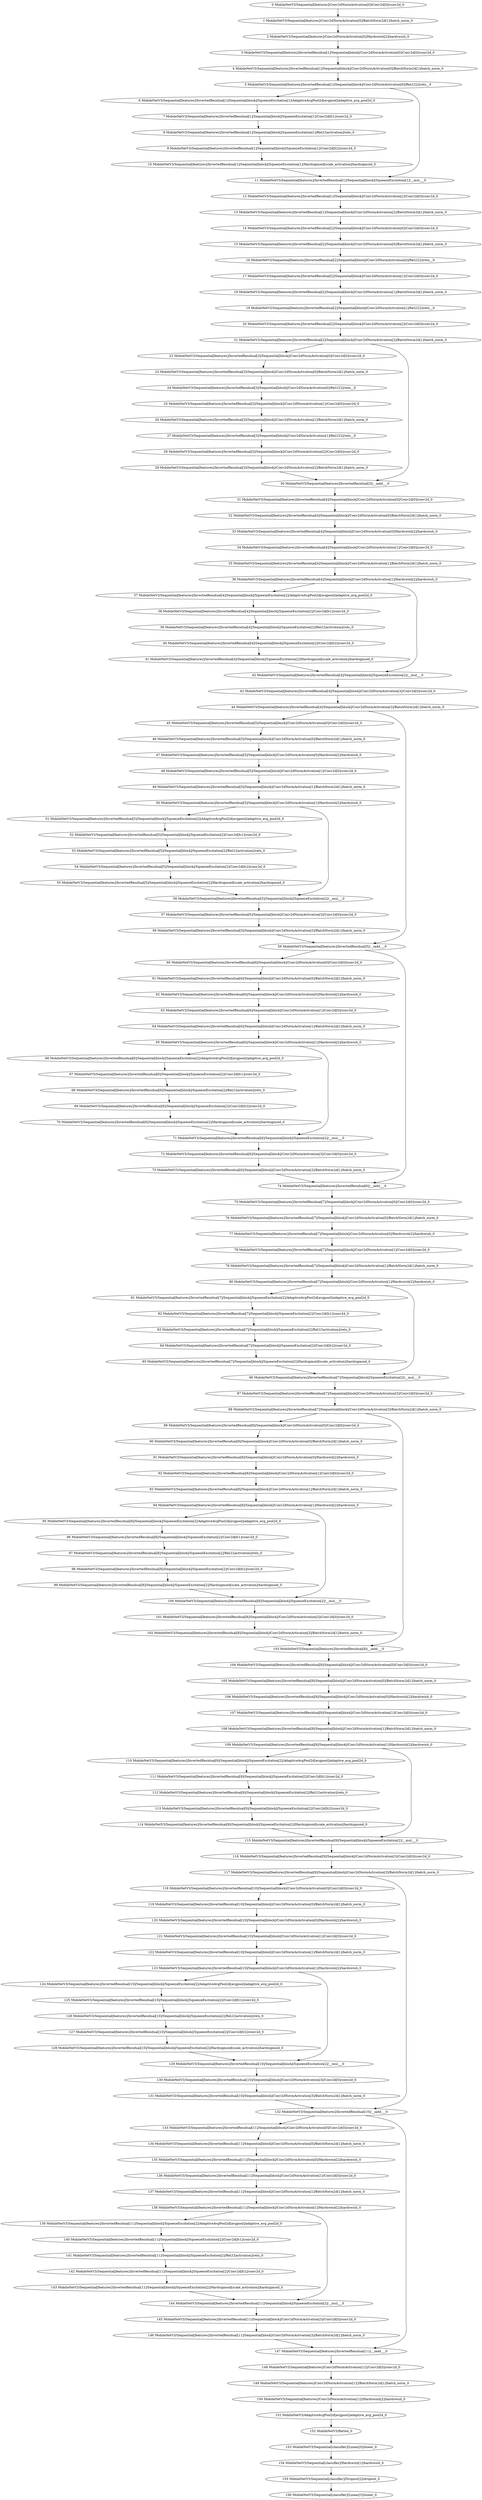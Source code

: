 strict digraph  {
"0 MobileNetV3/Sequential[features]/Conv2dNormActivation[0]/Conv2d[0]/conv2d_0" [id=0, type=conv2d];
"1 MobileNetV3/Sequential[features]/Conv2dNormActivation[0]/BatchNorm2d[1]/batch_norm_0" [id=1, type=batch_norm];
"2 MobileNetV3/Sequential[features]/Conv2dNormActivation[0]/Hardswish[2]/hardswish_0" [id=2, type=hardswish];
"3 MobileNetV3/Sequential[features]/InvertedResidual[1]/Sequential[block]/Conv2dNormActivation[0]/Conv2d[0]/conv2d_0" [id=3, type=conv2d];
"4 MobileNetV3/Sequential[features]/InvertedResidual[1]/Sequential[block]/Conv2dNormActivation[0]/BatchNorm2d[1]/batch_norm_0" [id=4, type=batch_norm];
"5 MobileNetV3/Sequential[features]/InvertedResidual[1]/Sequential[block]/Conv2dNormActivation[0]/ReLU[2]/relu__0" [id=5, type=relu_];
"6 MobileNetV3/Sequential[features]/InvertedResidual[1]/Sequential[block]/SqueezeExcitation[1]/AdaptiveAvgPool2d[avgpool]/adaptive_avg_pool2d_0" [id=6, type=adaptive_avg_pool2d];
"7 MobileNetV3/Sequential[features]/InvertedResidual[1]/Sequential[block]/SqueezeExcitation[1]/Conv2d[fc1]/conv2d_0" [id=7, type=conv2d];
"8 MobileNetV3/Sequential[features]/InvertedResidual[1]/Sequential[block]/SqueezeExcitation[1]/ReLU[activation]/relu_0" [id=8, type=relu];
"9 MobileNetV3/Sequential[features]/InvertedResidual[1]/Sequential[block]/SqueezeExcitation[1]/Conv2d[fc2]/conv2d_0" [id=9, type=conv2d];
"10 MobileNetV3/Sequential[features]/InvertedResidual[1]/Sequential[block]/SqueezeExcitation[1]/Hardsigmoid[scale_activation]/hardsigmoid_0" [id=10, type=hardsigmoid];
"11 MobileNetV3/Sequential[features]/InvertedResidual[1]/Sequential[block]/SqueezeExcitation[1]/__mul___0" [id=11, type=__mul__];
"12 MobileNetV3/Sequential[features]/InvertedResidual[1]/Sequential[block]/Conv2dNormActivation[2]/Conv2d[0]/conv2d_0" [id=12, type=conv2d];
"13 MobileNetV3/Sequential[features]/InvertedResidual[1]/Sequential[block]/Conv2dNormActivation[2]/BatchNorm2d[1]/batch_norm_0" [id=13, type=batch_norm];
"14 MobileNetV3/Sequential[features]/InvertedResidual[2]/Sequential[block]/Conv2dNormActivation[0]/Conv2d[0]/conv2d_0" [id=14, type=conv2d];
"15 MobileNetV3/Sequential[features]/InvertedResidual[2]/Sequential[block]/Conv2dNormActivation[0]/BatchNorm2d[1]/batch_norm_0" [id=15, type=batch_norm];
"16 MobileNetV3/Sequential[features]/InvertedResidual[2]/Sequential[block]/Conv2dNormActivation[0]/ReLU[2]/relu__0" [id=16, type=relu_];
"17 MobileNetV3/Sequential[features]/InvertedResidual[2]/Sequential[block]/Conv2dNormActivation[1]/Conv2d[0]/conv2d_0" [id=17, type=conv2d];
"18 MobileNetV3/Sequential[features]/InvertedResidual[2]/Sequential[block]/Conv2dNormActivation[1]/BatchNorm2d[1]/batch_norm_0" [id=18, type=batch_norm];
"19 MobileNetV3/Sequential[features]/InvertedResidual[2]/Sequential[block]/Conv2dNormActivation[1]/ReLU[2]/relu__0" [id=19, type=relu_];
"20 MobileNetV3/Sequential[features]/InvertedResidual[2]/Sequential[block]/Conv2dNormActivation[2]/Conv2d[0]/conv2d_0" [id=20, type=conv2d];
"21 MobileNetV3/Sequential[features]/InvertedResidual[2]/Sequential[block]/Conv2dNormActivation[2]/BatchNorm2d[1]/batch_norm_0" [id=21, type=batch_norm];
"22 MobileNetV3/Sequential[features]/InvertedResidual[3]/Sequential[block]/Conv2dNormActivation[0]/Conv2d[0]/conv2d_0" [id=22, type=conv2d];
"23 MobileNetV3/Sequential[features]/InvertedResidual[3]/Sequential[block]/Conv2dNormActivation[0]/BatchNorm2d[1]/batch_norm_0" [id=23, type=batch_norm];
"24 MobileNetV3/Sequential[features]/InvertedResidual[3]/Sequential[block]/Conv2dNormActivation[0]/ReLU[2]/relu__0" [id=24, type=relu_];
"25 MobileNetV3/Sequential[features]/InvertedResidual[3]/Sequential[block]/Conv2dNormActivation[1]/Conv2d[0]/conv2d_0" [id=25, type=conv2d];
"26 MobileNetV3/Sequential[features]/InvertedResidual[3]/Sequential[block]/Conv2dNormActivation[1]/BatchNorm2d[1]/batch_norm_0" [id=26, type=batch_norm];
"27 MobileNetV3/Sequential[features]/InvertedResidual[3]/Sequential[block]/Conv2dNormActivation[1]/ReLU[2]/relu__0" [id=27, type=relu_];
"28 MobileNetV3/Sequential[features]/InvertedResidual[3]/Sequential[block]/Conv2dNormActivation[2]/Conv2d[0]/conv2d_0" [id=28, type=conv2d];
"29 MobileNetV3/Sequential[features]/InvertedResidual[3]/Sequential[block]/Conv2dNormActivation[2]/BatchNorm2d[1]/batch_norm_0" [id=29, type=batch_norm];
"30 MobileNetV3/Sequential[features]/InvertedResidual[3]/__iadd___0" [id=30, type=__iadd__];
"31 MobileNetV3/Sequential[features]/InvertedResidual[4]/Sequential[block]/Conv2dNormActivation[0]/Conv2d[0]/conv2d_0" [id=31, type=conv2d];
"32 MobileNetV3/Sequential[features]/InvertedResidual[4]/Sequential[block]/Conv2dNormActivation[0]/BatchNorm2d[1]/batch_norm_0" [id=32, type=batch_norm];
"33 MobileNetV3/Sequential[features]/InvertedResidual[4]/Sequential[block]/Conv2dNormActivation[0]/Hardswish[2]/hardswish_0" [id=33, type=hardswish];
"34 MobileNetV3/Sequential[features]/InvertedResidual[4]/Sequential[block]/Conv2dNormActivation[1]/Conv2d[0]/conv2d_0" [id=34, type=conv2d];
"35 MobileNetV3/Sequential[features]/InvertedResidual[4]/Sequential[block]/Conv2dNormActivation[1]/BatchNorm2d[1]/batch_norm_0" [id=35, type=batch_norm];
"36 MobileNetV3/Sequential[features]/InvertedResidual[4]/Sequential[block]/Conv2dNormActivation[1]/Hardswish[2]/hardswish_0" [id=36, type=hardswish];
"37 MobileNetV3/Sequential[features]/InvertedResidual[4]/Sequential[block]/SqueezeExcitation[2]/AdaptiveAvgPool2d[avgpool]/adaptive_avg_pool2d_0" [id=37, type=adaptive_avg_pool2d];
"38 MobileNetV3/Sequential[features]/InvertedResidual[4]/Sequential[block]/SqueezeExcitation[2]/Conv2d[fc1]/conv2d_0" [id=38, type=conv2d];
"39 MobileNetV3/Sequential[features]/InvertedResidual[4]/Sequential[block]/SqueezeExcitation[2]/ReLU[activation]/relu_0" [id=39, type=relu];
"40 MobileNetV3/Sequential[features]/InvertedResidual[4]/Sequential[block]/SqueezeExcitation[2]/Conv2d[fc2]/conv2d_0" [id=40, type=conv2d];
"41 MobileNetV3/Sequential[features]/InvertedResidual[4]/Sequential[block]/SqueezeExcitation[2]/Hardsigmoid[scale_activation]/hardsigmoid_0" [id=41, type=hardsigmoid];
"42 MobileNetV3/Sequential[features]/InvertedResidual[4]/Sequential[block]/SqueezeExcitation[2]/__mul___0" [id=42, type=__mul__];
"43 MobileNetV3/Sequential[features]/InvertedResidual[4]/Sequential[block]/Conv2dNormActivation[3]/Conv2d[0]/conv2d_0" [id=43, type=conv2d];
"44 MobileNetV3/Sequential[features]/InvertedResidual[4]/Sequential[block]/Conv2dNormActivation[3]/BatchNorm2d[1]/batch_norm_0" [id=44, type=batch_norm];
"45 MobileNetV3/Sequential[features]/InvertedResidual[5]/Sequential[block]/Conv2dNormActivation[0]/Conv2d[0]/conv2d_0" [id=45, type=conv2d];
"46 MobileNetV3/Sequential[features]/InvertedResidual[5]/Sequential[block]/Conv2dNormActivation[0]/BatchNorm2d[1]/batch_norm_0" [id=46, type=batch_norm];
"47 MobileNetV3/Sequential[features]/InvertedResidual[5]/Sequential[block]/Conv2dNormActivation[0]/Hardswish[2]/hardswish_0" [id=47, type=hardswish];
"48 MobileNetV3/Sequential[features]/InvertedResidual[5]/Sequential[block]/Conv2dNormActivation[1]/Conv2d[0]/conv2d_0" [id=48, type=conv2d];
"49 MobileNetV3/Sequential[features]/InvertedResidual[5]/Sequential[block]/Conv2dNormActivation[1]/BatchNorm2d[1]/batch_norm_0" [id=49, type=batch_norm];
"50 MobileNetV3/Sequential[features]/InvertedResidual[5]/Sequential[block]/Conv2dNormActivation[1]/Hardswish[2]/hardswish_0" [id=50, type=hardswish];
"51 MobileNetV3/Sequential[features]/InvertedResidual[5]/Sequential[block]/SqueezeExcitation[2]/AdaptiveAvgPool2d[avgpool]/adaptive_avg_pool2d_0" [id=51, type=adaptive_avg_pool2d];
"52 MobileNetV3/Sequential[features]/InvertedResidual[5]/Sequential[block]/SqueezeExcitation[2]/Conv2d[fc1]/conv2d_0" [id=52, type=conv2d];
"53 MobileNetV3/Sequential[features]/InvertedResidual[5]/Sequential[block]/SqueezeExcitation[2]/ReLU[activation]/relu_0" [id=53, type=relu];
"54 MobileNetV3/Sequential[features]/InvertedResidual[5]/Sequential[block]/SqueezeExcitation[2]/Conv2d[fc2]/conv2d_0" [id=54, type=conv2d];
"55 MobileNetV3/Sequential[features]/InvertedResidual[5]/Sequential[block]/SqueezeExcitation[2]/Hardsigmoid[scale_activation]/hardsigmoid_0" [id=55, type=hardsigmoid];
"56 MobileNetV3/Sequential[features]/InvertedResidual[5]/Sequential[block]/SqueezeExcitation[2]/__mul___0" [id=56, type=__mul__];
"57 MobileNetV3/Sequential[features]/InvertedResidual[5]/Sequential[block]/Conv2dNormActivation[3]/Conv2d[0]/conv2d_0" [id=57, type=conv2d];
"58 MobileNetV3/Sequential[features]/InvertedResidual[5]/Sequential[block]/Conv2dNormActivation[3]/BatchNorm2d[1]/batch_norm_0" [id=58, type=batch_norm];
"59 MobileNetV3/Sequential[features]/InvertedResidual[5]/__iadd___0" [id=59, type=__iadd__];
"60 MobileNetV3/Sequential[features]/InvertedResidual[6]/Sequential[block]/Conv2dNormActivation[0]/Conv2d[0]/conv2d_0" [id=60, type=conv2d];
"61 MobileNetV3/Sequential[features]/InvertedResidual[6]/Sequential[block]/Conv2dNormActivation[0]/BatchNorm2d[1]/batch_norm_0" [id=61, type=batch_norm];
"62 MobileNetV3/Sequential[features]/InvertedResidual[6]/Sequential[block]/Conv2dNormActivation[0]/Hardswish[2]/hardswish_0" [id=62, type=hardswish];
"63 MobileNetV3/Sequential[features]/InvertedResidual[6]/Sequential[block]/Conv2dNormActivation[1]/Conv2d[0]/conv2d_0" [id=63, type=conv2d];
"64 MobileNetV3/Sequential[features]/InvertedResidual[6]/Sequential[block]/Conv2dNormActivation[1]/BatchNorm2d[1]/batch_norm_0" [id=64, type=batch_norm];
"65 MobileNetV3/Sequential[features]/InvertedResidual[6]/Sequential[block]/Conv2dNormActivation[1]/Hardswish[2]/hardswish_0" [id=65, type=hardswish];
"66 MobileNetV3/Sequential[features]/InvertedResidual[6]/Sequential[block]/SqueezeExcitation[2]/AdaptiveAvgPool2d[avgpool]/adaptive_avg_pool2d_0" [id=66, type=adaptive_avg_pool2d];
"67 MobileNetV3/Sequential[features]/InvertedResidual[6]/Sequential[block]/SqueezeExcitation[2]/Conv2d[fc1]/conv2d_0" [id=67, type=conv2d];
"68 MobileNetV3/Sequential[features]/InvertedResidual[6]/Sequential[block]/SqueezeExcitation[2]/ReLU[activation]/relu_0" [id=68, type=relu];
"69 MobileNetV3/Sequential[features]/InvertedResidual[6]/Sequential[block]/SqueezeExcitation[2]/Conv2d[fc2]/conv2d_0" [id=69, type=conv2d];
"70 MobileNetV3/Sequential[features]/InvertedResidual[6]/Sequential[block]/SqueezeExcitation[2]/Hardsigmoid[scale_activation]/hardsigmoid_0" [id=70, type=hardsigmoid];
"71 MobileNetV3/Sequential[features]/InvertedResidual[6]/Sequential[block]/SqueezeExcitation[2]/__mul___0" [id=71, type=__mul__];
"72 MobileNetV3/Sequential[features]/InvertedResidual[6]/Sequential[block]/Conv2dNormActivation[3]/Conv2d[0]/conv2d_0" [id=72, type=conv2d];
"73 MobileNetV3/Sequential[features]/InvertedResidual[6]/Sequential[block]/Conv2dNormActivation[3]/BatchNorm2d[1]/batch_norm_0" [id=73, type=batch_norm];
"74 MobileNetV3/Sequential[features]/InvertedResidual[6]/__iadd___0" [id=74, type=__iadd__];
"75 MobileNetV3/Sequential[features]/InvertedResidual[7]/Sequential[block]/Conv2dNormActivation[0]/Conv2d[0]/conv2d_0" [id=75, type=conv2d];
"76 MobileNetV3/Sequential[features]/InvertedResidual[7]/Sequential[block]/Conv2dNormActivation[0]/BatchNorm2d[1]/batch_norm_0" [id=76, type=batch_norm];
"77 MobileNetV3/Sequential[features]/InvertedResidual[7]/Sequential[block]/Conv2dNormActivation[0]/Hardswish[2]/hardswish_0" [id=77, type=hardswish];
"78 MobileNetV3/Sequential[features]/InvertedResidual[7]/Sequential[block]/Conv2dNormActivation[1]/Conv2d[0]/conv2d_0" [id=78, type=conv2d];
"79 MobileNetV3/Sequential[features]/InvertedResidual[7]/Sequential[block]/Conv2dNormActivation[1]/BatchNorm2d[1]/batch_norm_0" [id=79, type=batch_norm];
"80 MobileNetV3/Sequential[features]/InvertedResidual[7]/Sequential[block]/Conv2dNormActivation[1]/Hardswish[2]/hardswish_0" [id=80, type=hardswish];
"81 MobileNetV3/Sequential[features]/InvertedResidual[7]/Sequential[block]/SqueezeExcitation[2]/AdaptiveAvgPool2d[avgpool]/adaptive_avg_pool2d_0" [id=81, type=adaptive_avg_pool2d];
"82 MobileNetV3/Sequential[features]/InvertedResidual[7]/Sequential[block]/SqueezeExcitation[2]/Conv2d[fc1]/conv2d_0" [id=82, type=conv2d];
"83 MobileNetV3/Sequential[features]/InvertedResidual[7]/Sequential[block]/SqueezeExcitation[2]/ReLU[activation]/relu_0" [id=83, type=relu];
"84 MobileNetV3/Sequential[features]/InvertedResidual[7]/Sequential[block]/SqueezeExcitation[2]/Conv2d[fc2]/conv2d_0" [id=84, type=conv2d];
"85 MobileNetV3/Sequential[features]/InvertedResidual[7]/Sequential[block]/SqueezeExcitation[2]/Hardsigmoid[scale_activation]/hardsigmoid_0" [id=85, type=hardsigmoid];
"86 MobileNetV3/Sequential[features]/InvertedResidual[7]/Sequential[block]/SqueezeExcitation[2]/__mul___0" [id=86, type=__mul__];
"87 MobileNetV3/Sequential[features]/InvertedResidual[7]/Sequential[block]/Conv2dNormActivation[3]/Conv2d[0]/conv2d_0" [id=87, type=conv2d];
"88 MobileNetV3/Sequential[features]/InvertedResidual[7]/Sequential[block]/Conv2dNormActivation[3]/BatchNorm2d[1]/batch_norm_0" [id=88, type=batch_norm];
"89 MobileNetV3/Sequential[features]/InvertedResidual[8]/Sequential[block]/Conv2dNormActivation[0]/Conv2d[0]/conv2d_0" [id=89, type=conv2d];
"90 MobileNetV3/Sequential[features]/InvertedResidual[8]/Sequential[block]/Conv2dNormActivation[0]/BatchNorm2d[1]/batch_norm_0" [id=90, type=batch_norm];
"91 MobileNetV3/Sequential[features]/InvertedResidual[8]/Sequential[block]/Conv2dNormActivation[0]/Hardswish[2]/hardswish_0" [id=91, type=hardswish];
"92 MobileNetV3/Sequential[features]/InvertedResidual[8]/Sequential[block]/Conv2dNormActivation[1]/Conv2d[0]/conv2d_0" [id=92, type=conv2d];
"93 MobileNetV3/Sequential[features]/InvertedResidual[8]/Sequential[block]/Conv2dNormActivation[1]/BatchNorm2d[1]/batch_norm_0" [id=93, type=batch_norm];
"94 MobileNetV3/Sequential[features]/InvertedResidual[8]/Sequential[block]/Conv2dNormActivation[1]/Hardswish[2]/hardswish_0" [id=94, type=hardswish];
"95 MobileNetV3/Sequential[features]/InvertedResidual[8]/Sequential[block]/SqueezeExcitation[2]/AdaptiveAvgPool2d[avgpool]/adaptive_avg_pool2d_0" [id=95, type=adaptive_avg_pool2d];
"96 MobileNetV3/Sequential[features]/InvertedResidual[8]/Sequential[block]/SqueezeExcitation[2]/Conv2d[fc1]/conv2d_0" [id=96, type=conv2d];
"97 MobileNetV3/Sequential[features]/InvertedResidual[8]/Sequential[block]/SqueezeExcitation[2]/ReLU[activation]/relu_0" [id=97, type=relu];
"98 MobileNetV3/Sequential[features]/InvertedResidual[8]/Sequential[block]/SqueezeExcitation[2]/Conv2d[fc2]/conv2d_0" [id=98, type=conv2d];
"99 MobileNetV3/Sequential[features]/InvertedResidual[8]/Sequential[block]/SqueezeExcitation[2]/Hardsigmoid[scale_activation]/hardsigmoid_0" [id=99, type=hardsigmoid];
"100 MobileNetV3/Sequential[features]/InvertedResidual[8]/Sequential[block]/SqueezeExcitation[2]/__mul___0" [id=100, type=__mul__];
"101 MobileNetV3/Sequential[features]/InvertedResidual[8]/Sequential[block]/Conv2dNormActivation[3]/Conv2d[0]/conv2d_0" [id=101, type=conv2d];
"102 MobileNetV3/Sequential[features]/InvertedResidual[8]/Sequential[block]/Conv2dNormActivation[3]/BatchNorm2d[1]/batch_norm_0" [id=102, type=batch_norm];
"103 MobileNetV3/Sequential[features]/InvertedResidual[8]/__iadd___0" [id=103, type=__iadd__];
"104 MobileNetV3/Sequential[features]/InvertedResidual[9]/Sequential[block]/Conv2dNormActivation[0]/Conv2d[0]/conv2d_0" [id=104, type=conv2d];
"105 MobileNetV3/Sequential[features]/InvertedResidual[9]/Sequential[block]/Conv2dNormActivation[0]/BatchNorm2d[1]/batch_norm_0" [id=105, type=batch_norm];
"106 MobileNetV3/Sequential[features]/InvertedResidual[9]/Sequential[block]/Conv2dNormActivation[0]/Hardswish[2]/hardswish_0" [id=106, type=hardswish];
"107 MobileNetV3/Sequential[features]/InvertedResidual[9]/Sequential[block]/Conv2dNormActivation[1]/Conv2d[0]/conv2d_0" [id=107, type=conv2d];
"108 MobileNetV3/Sequential[features]/InvertedResidual[9]/Sequential[block]/Conv2dNormActivation[1]/BatchNorm2d[1]/batch_norm_0" [id=108, type=batch_norm];
"109 MobileNetV3/Sequential[features]/InvertedResidual[9]/Sequential[block]/Conv2dNormActivation[1]/Hardswish[2]/hardswish_0" [id=109, type=hardswish];
"110 MobileNetV3/Sequential[features]/InvertedResidual[9]/Sequential[block]/SqueezeExcitation[2]/AdaptiveAvgPool2d[avgpool]/adaptive_avg_pool2d_0" [id=110, type=adaptive_avg_pool2d];
"111 MobileNetV3/Sequential[features]/InvertedResidual[9]/Sequential[block]/SqueezeExcitation[2]/Conv2d[fc1]/conv2d_0" [id=111, type=conv2d];
"112 MobileNetV3/Sequential[features]/InvertedResidual[9]/Sequential[block]/SqueezeExcitation[2]/ReLU[activation]/relu_0" [id=112, type=relu];
"113 MobileNetV3/Sequential[features]/InvertedResidual[9]/Sequential[block]/SqueezeExcitation[2]/Conv2d[fc2]/conv2d_0" [id=113, type=conv2d];
"114 MobileNetV3/Sequential[features]/InvertedResidual[9]/Sequential[block]/SqueezeExcitation[2]/Hardsigmoid[scale_activation]/hardsigmoid_0" [id=114, type=hardsigmoid];
"115 MobileNetV3/Sequential[features]/InvertedResidual[9]/Sequential[block]/SqueezeExcitation[2]/__mul___0" [id=115, type=__mul__];
"116 MobileNetV3/Sequential[features]/InvertedResidual[9]/Sequential[block]/Conv2dNormActivation[3]/Conv2d[0]/conv2d_0" [id=116, type=conv2d];
"117 MobileNetV3/Sequential[features]/InvertedResidual[9]/Sequential[block]/Conv2dNormActivation[3]/BatchNorm2d[1]/batch_norm_0" [id=117, type=batch_norm];
"118 MobileNetV3/Sequential[features]/InvertedResidual[10]/Sequential[block]/Conv2dNormActivation[0]/Conv2d[0]/conv2d_0" [id=118, type=conv2d];
"119 MobileNetV3/Sequential[features]/InvertedResidual[10]/Sequential[block]/Conv2dNormActivation[0]/BatchNorm2d[1]/batch_norm_0" [id=119, type=batch_norm];
"120 MobileNetV3/Sequential[features]/InvertedResidual[10]/Sequential[block]/Conv2dNormActivation[0]/Hardswish[2]/hardswish_0" [id=120, type=hardswish];
"121 MobileNetV3/Sequential[features]/InvertedResidual[10]/Sequential[block]/Conv2dNormActivation[1]/Conv2d[0]/conv2d_0" [id=121, type=conv2d];
"122 MobileNetV3/Sequential[features]/InvertedResidual[10]/Sequential[block]/Conv2dNormActivation[1]/BatchNorm2d[1]/batch_norm_0" [id=122, type=batch_norm];
"123 MobileNetV3/Sequential[features]/InvertedResidual[10]/Sequential[block]/Conv2dNormActivation[1]/Hardswish[2]/hardswish_0" [id=123, type=hardswish];
"124 MobileNetV3/Sequential[features]/InvertedResidual[10]/Sequential[block]/SqueezeExcitation[2]/AdaptiveAvgPool2d[avgpool]/adaptive_avg_pool2d_0" [id=124, type=adaptive_avg_pool2d];
"125 MobileNetV3/Sequential[features]/InvertedResidual[10]/Sequential[block]/SqueezeExcitation[2]/Conv2d[fc1]/conv2d_0" [id=125, type=conv2d];
"126 MobileNetV3/Sequential[features]/InvertedResidual[10]/Sequential[block]/SqueezeExcitation[2]/ReLU[activation]/relu_0" [id=126, type=relu];
"127 MobileNetV3/Sequential[features]/InvertedResidual[10]/Sequential[block]/SqueezeExcitation[2]/Conv2d[fc2]/conv2d_0" [id=127, type=conv2d];
"128 MobileNetV3/Sequential[features]/InvertedResidual[10]/Sequential[block]/SqueezeExcitation[2]/Hardsigmoid[scale_activation]/hardsigmoid_0" [id=128, type=hardsigmoid];
"129 MobileNetV3/Sequential[features]/InvertedResidual[10]/Sequential[block]/SqueezeExcitation[2]/__mul___0" [id=129, type=__mul__];
"130 MobileNetV3/Sequential[features]/InvertedResidual[10]/Sequential[block]/Conv2dNormActivation[3]/Conv2d[0]/conv2d_0" [id=130, type=conv2d];
"131 MobileNetV3/Sequential[features]/InvertedResidual[10]/Sequential[block]/Conv2dNormActivation[3]/BatchNorm2d[1]/batch_norm_0" [id=131, type=batch_norm];
"132 MobileNetV3/Sequential[features]/InvertedResidual[10]/__iadd___0" [id=132, type=__iadd__];
"133 MobileNetV3/Sequential[features]/InvertedResidual[11]/Sequential[block]/Conv2dNormActivation[0]/Conv2d[0]/conv2d_0" [id=133, type=conv2d];
"134 MobileNetV3/Sequential[features]/InvertedResidual[11]/Sequential[block]/Conv2dNormActivation[0]/BatchNorm2d[1]/batch_norm_0" [id=134, type=batch_norm];
"135 MobileNetV3/Sequential[features]/InvertedResidual[11]/Sequential[block]/Conv2dNormActivation[0]/Hardswish[2]/hardswish_0" [id=135, type=hardswish];
"136 MobileNetV3/Sequential[features]/InvertedResidual[11]/Sequential[block]/Conv2dNormActivation[1]/Conv2d[0]/conv2d_0" [id=136, type=conv2d];
"137 MobileNetV3/Sequential[features]/InvertedResidual[11]/Sequential[block]/Conv2dNormActivation[1]/BatchNorm2d[1]/batch_norm_0" [id=137, type=batch_norm];
"138 MobileNetV3/Sequential[features]/InvertedResidual[11]/Sequential[block]/Conv2dNormActivation[1]/Hardswish[2]/hardswish_0" [id=138, type=hardswish];
"139 MobileNetV3/Sequential[features]/InvertedResidual[11]/Sequential[block]/SqueezeExcitation[2]/AdaptiveAvgPool2d[avgpool]/adaptive_avg_pool2d_0" [id=139, type=adaptive_avg_pool2d];
"140 MobileNetV3/Sequential[features]/InvertedResidual[11]/Sequential[block]/SqueezeExcitation[2]/Conv2d[fc1]/conv2d_0" [id=140, type=conv2d];
"141 MobileNetV3/Sequential[features]/InvertedResidual[11]/Sequential[block]/SqueezeExcitation[2]/ReLU[activation]/relu_0" [id=141, type=relu];
"142 MobileNetV3/Sequential[features]/InvertedResidual[11]/Sequential[block]/SqueezeExcitation[2]/Conv2d[fc2]/conv2d_0" [id=142, type=conv2d];
"143 MobileNetV3/Sequential[features]/InvertedResidual[11]/Sequential[block]/SqueezeExcitation[2]/Hardsigmoid[scale_activation]/hardsigmoid_0" [id=143, type=hardsigmoid];
"144 MobileNetV3/Sequential[features]/InvertedResidual[11]/Sequential[block]/SqueezeExcitation[2]/__mul___0" [id=144, type=__mul__];
"145 MobileNetV3/Sequential[features]/InvertedResidual[11]/Sequential[block]/Conv2dNormActivation[3]/Conv2d[0]/conv2d_0" [id=145, type=conv2d];
"146 MobileNetV3/Sequential[features]/InvertedResidual[11]/Sequential[block]/Conv2dNormActivation[3]/BatchNorm2d[1]/batch_norm_0" [id=146, type=batch_norm];
"147 MobileNetV3/Sequential[features]/InvertedResidual[11]/__iadd___0" [id=147, type=__iadd__];
"148 MobileNetV3/Sequential[features]/Conv2dNormActivation[12]/Conv2d[0]/conv2d_0" [id=148, type=conv2d];
"149 MobileNetV3/Sequential[features]/Conv2dNormActivation[12]/BatchNorm2d[1]/batch_norm_0" [id=149, type=batch_norm];
"150 MobileNetV3/Sequential[features]/Conv2dNormActivation[12]/Hardswish[2]/hardswish_0" [id=150, type=hardswish];
"151 MobileNetV3/AdaptiveAvgPool2d[avgpool]/adaptive_avg_pool2d_0" [id=151, type=adaptive_avg_pool2d];
"152 MobileNetV3/flatten_0" [id=152, type=flatten];
"153 MobileNetV3/Sequential[classifier]/Linear[0]/linear_0" [id=153, type=linear];
"154 MobileNetV3/Sequential[classifier]/Hardswish[1]/hardswish_0" [id=154, type=hardswish];
"155 MobileNetV3/Sequential[classifier]/Dropout[2]/dropout_0" [id=155, type=dropout];
"156 MobileNetV3/Sequential[classifier]/Linear[3]/linear_0" [id=156, type=linear];
"0 MobileNetV3/Sequential[features]/Conv2dNormActivation[0]/Conv2d[0]/conv2d_0" -> "1 MobileNetV3/Sequential[features]/Conv2dNormActivation[0]/BatchNorm2d[1]/batch_norm_0";
"1 MobileNetV3/Sequential[features]/Conv2dNormActivation[0]/BatchNorm2d[1]/batch_norm_0" -> "2 MobileNetV3/Sequential[features]/Conv2dNormActivation[0]/Hardswish[2]/hardswish_0";
"2 MobileNetV3/Sequential[features]/Conv2dNormActivation[0]/Hardswish[2]/hardswish_0" -> "3 MobileNetV3/Sequential[features]/InvertedResidual[1]/Sequential[block]/Conv2dNormActivation[0]/Conv2d[0]/conv2d_0";
"3 MobileNetV3/Sequential[features]/InvertedResidual[1]/Sequential[block]/Conv2dNormActivation[0]/Conv2d[0]/conv2d_0" -> "4 MobileNetV3/Sequential[features]/InvertedResidual[1]/Sequential[block]/Conv2dNormActivation[0]/BatchNorm2d[1]/batch_norm_0";
"4 MobileNetV3/Sequential[features]/InvertedResidual[1]/Sequential[block]/Conv2dNormActivation[0]/BatchNorm2d[1]/batch_norm_0" -> "5 MobileNetV3/Sequential[features]/InvertedResidual[1]/Sequential[block]/Conv2dNormActivation[0]/ReLU[2]/relu__0";
"5 MobileNetV3/Sequential[features]/InvertedResidual[1]/Sequential[block]/Conv2dNormActivation[0]/ReLU[2]/relu__0" -> "6 MobileNetV3/Sequential[features]/InvertedResidual[1]/Sequential[block]/SqueezeExcitation[1]/AdaptiveAvgPool2d[avgpool]/adaptive_avg_pool2d_0";
"6 MobileNetV3/Sequential[features]/InvertedResidual[1]/Sequential[block]/SqueezeExcitation[1]/AdaptiveAvgPool2d[avgpool]/adaptive_avg_pool2d_0" -> "7 MobileNetV3/Sequential[features]/InvertedResidual[1]/Sequential[block]/SqueezeExcitation[1]/Conv2d[fc1]/conv2d_0";
"7 MobileNetV3/Sequential[features]/InvertedResidual[1]/Sequential[block]/SqueezeExcitation[1]/Conv2d[fc1]/conv2d_0" -> "8 MobileNetV3/Sequential[features]/InvertedResidual[1]/Sequential[block]/SqueezeExcitation[1]/ReLU[activation]/relu_0";
"8 MobileNetV3/Sequential[features]/InvertedResidual[1]/Sequential[block]/SqueezeExcitation[1]/ReLU[activation]/relu_0" -> "9 MobileNetV3/Sequential[features]/InvertedResidual[1]/Sequential[block]/SqueezeExcitation[1]/Conv2d[fc2]/conv2d_0";
"5 MobileNetV3/Sequential[features]/InvertedResidual[1]/Sequential[block]/Conv2dNormActivation[0]/ReLU[2]/relu__0" -> "11 MobileNetV3/Sequential[features]/InvertedResidual[1]/Sequential[block]/SqueezeExcitation[1]/__mul___0";
"9 MobileNetV3/Sequential[features]/InvertedResidual[1]/Sequential[block]/SqueezeExcitation[1]/Conv2d[fc2]/conv2d_0" -> "10 MobileNetV3/Sequential[features]/InvertedResidual[1]/Sequential[block]/SqueezeExcitation[1]/Hardsigmoid[scale_activation]/hardsigmoid_0";
"10 MobileNetV3/Sequential[features]/InvertedResidual[1]/Sequential[block]/SqueezeExcitation[1]/Hardsigmoid[scale_activation]/hardsigmoid_0" -> "11 MobileNetV3/Sequential[features]/InvertedResidual[1]/Sequential[block]/SqueezeExcitation[1]/__mul___0";
"11 MobileNetV3/Sequential[features]/InvertedResidual[1]/Sequential[block]/SqueezeExcitation[1]/__mul___0" -> "12 MobileNetV3/Sequential[features]/InvertedResidual[1]/Sequential[block]/Conv2dNormActivation[2]/Conv2d[0]/conv2d_0";
"12 MobileNetV3/Sequential[features]/InvertedResidual[1]/Sequential[block]/Conv2dNormActivation[2]/Conv2d[0]/conv2d_0" -> "13 MobileNetV3/Sequential[features]/InvertedResidual[1]/Sequential[block]/Conv2dNormActivation[2]/BatchNorm2d[1]/batch_norm_0";
"13 MobileNetV3/Sequential[features]/InvertedResidual[1]/Sequential[block]/Conv2dNormActivation[2]/BatchNorm2d[1]/batch_norm_0" -> "14 MobileNetV3/Sequential[features]/InvertedResidual[2]/Sequential[block]/Conv2dNormActivation[0]/Conv2d[0]/conv2d_0";
"14 MobileNetV3/Sequential[features]/InvertedResidual[2]/Sequential[block]/Conv2dNormActivation[0]/Conv2d[0]/conv2d_0" -> "15 MobileNetV3/Sequential[features]/InvertedResidual[2]/Sequential[block]/Conv2dNormActivation[0]/BatchNorm2d[1]/batch_norm_0";
"15 MobileNetV3/Sequential[features]/InvertedResidual[2]/Sequential[block]/Conv2dNormActivation[0]/BatchNorm2d[1]/batch_norm_0" -> "16 MobileNetV3/Sequential[features]/InvertedResidual[2]/Sequential[block]/Conv2dNormActivation[0]/ReLU[2]/relu__0";
"16 MobileNetV3/Sequential[features]/InvertedResidual[2]/Sequential[block]/Conv2dNormActivation[0]/ReLU[2]/relu__0" -> "17 MobileNetV3/Sequential[features]/InvertedResidual[2]/Sequential[block]/Conv2dNormActivation[1]/Conv2d[0]/conv2d_0";
"17 MobileNetV3/Sequential[features]/InvertedResidual[2]/Sequential[block]/Conv2dNormActivation[1]/Conv2d[0]/conv2d_0" -> "18 MobileNetV3/Sequential[features]/InvertedResidual[2]/Sequential[block]/Conv2dNormActivation[1]/BatchNorm2d[1]/batch_norm_0";
"18 MobileNetV3/Sequential[features]/InvertedResidual[2]/Sequential[block]/Conv2dNormActivation[1]/BatchNorm2d[1]/batch_norm_0" -> "19 MobileNetV3/Sequential[features]/InvertedResidual[2]/Sequential[block]/Conv2dNormActivation[1]/ReLU[2]/relu__0";
"19 MobileNetV3/Sequential[features]/InvertedResidual[2]/Sequential[block]/Conv2dNormActivation[1]/ReLU[2]/relu__0" -> "20 MobileNetV3/Sequential[features]/InvertedResidual[2]/Sequential[block]/Conv2dNormActivation[2]/Conv2d[0]/conv2d_0";
"20 MobileNetV3/Sequential[features]/InvertedResidual[2]/Sequential[block]/Conv2dNormActivation[2]/Conv2d[0]/conv2d_0" -> "21 MobileNetV3/Sequential[features]/InvertedResidual[2]/Sequential[block]/Conv2dNormActivation[2]/BatchNorm2d[1]/batch_norm_0";
"21 MobileNetV3/Sequential[features]/InvertedResidual[2]/Sequential[block]/Conv2dNormActivation[2]/BatchNorm2d[1]/batch_norm_0" -> "22 MobileNetV3/Sequential[features]/InvertedResidual[3]/Sequential[block]/Conv2dNormActivation[0]/Conv2d[0]/conv2d_0";
"21 MobileNetV3/Sequential[features]/InvertedResidual[2]/Sequential[block]/Conv2dNormActivation[2]/BatchNorm2d[1]/batch_norm_0" -> "30 MobileNetV3/Sequential[features]/InvertedResidual[3]/__iadd___0";
"22 MobileNetV3/Sequential[features]/InvertedResidual[3]/Sequential[block]/Conv2dNormActivation[0]/Conv2d[0]/conv2d_0" -> "23 MobileNetV3/Sequential[features]/InvertedResidual[3]/Sequential[block]/Conv2dNormActivation[0]/BatchNorm2d[1]/batch_norm_0";
"23 MobileNetV3/Sequential[features]/InvertedResidual[3]/Sequential[block]/Conv2dNormActivation[0]/BatchNorm2d[1]/batch_norm_0" -> "24 MobileNetV3/Sequential[features]/InvertedResidual[3]/Sequential[block]/Conv2dNormActivation[0]/ReLU[2]/relu__0";
"24 MobileNetV3/Sequential[features]/InvertedResidual[3]/Sequential[block]/Conv2dNormActivation[0]/ReLU[2]/relu__0" -> "25 MobileNetV3/Sequential[features]/InvertedResidual[3]/Sequential[block]/Conv2dNormActivation[1]/Conv2d[0]/conv2d_0";
"25 MobileNetV3/Sequential[features]/InvertedResidual[3]/Sequential[block]/Conv2dNormActivation[1]/Conv2d[0]/conv2d_0" -> "26 MobileNetV3/Sequential[features]/InvertedResidual[3]/Sequential[block]/Conv2dNormActivation[1]/BatchNorm2d[1]/batch_norm_0";
"26 MobileNetV3/Sequential[features]/InvertedResidual[3]/Sequential[block]/Conv2dNormActivation[1]/BatchNorm2d[1]/batch_norm_0" -> "27 MobileNetV3/Sequential[features]/InvertedResidual[3]/Sequential[block]/Conv2dNormActivation[1]/ReLU[2]/relu__0";
"27 MobileNetV3/Sequential[features]/InvertedResidual[3]/Sequential[block]/Conv2dNormActivation[1]/ReLU[2]/relu__0" -> "28 MobileNetV3/Sequential[features]/InvertedResidual[3]/Sequential[block]/Conv2dNormActivation[2]/Conv2d[0]/conv2d_0";
"28 MobileNetV3/Sequential[features]/InvertedResidual[3]/Sequential[block]/Conv2dNormActivation[2]/Conv2d[0]/conv2d_0" -> "29 MobileNetV3/Sequential[features]/InvertedResidual[3]/Sequential[block]/Conv2dNormActivation[2]/BatchNorm2d[1]/batch_norm_0";
"29 MobileNetV3/Sequential[features]/InvertedResidual[3]/Sequential[block]/Conv2dNormActivation[2]/BatchNorm2d[1]/batch_norm_0" -> "30 MobileNetV3/Sequential[features]/InvertedResidual[3]/__iadd___0";
"30 MobileNetV3/Sequential[features]/InvertedResidual[3]/__iadd___0" -> "31 MobileNetV3/Sequential[features]/InvertedResidual[4]/Sequential[block]/Conv2dNormActivation[0]/Conv2d[0]/conv2d_0";
"31 MobileNetV3/Sequential[features]/InvertedResidual[4]/Sequential[block]/Conv2dNormActivation[0]/Conv2d[0]/conv2d_0" -> "32 MobileNetV3/Sequential[features]/InvertedResidual[4]/Sequential[block]/Conv2dNormActivation[0]/BatchNorm2d[1]/batch_norm_0";
"32 MobileNetV3/Sequential[features]/InvertedResidual[4]/Sequential[block]/Conv2dNormActivation[0]/BatchNorm2d[1]/batch_norm_0" -> "33 MobileNetV3/Sequential[features]/InvertedResidual[4]/Sequential[block]/Conv2dNormActivation[0]/Hardswish[2]/hardswish_0";
"33 MobileNetV3/Sequential[features]/InvertedResidual[4]/Sequential[block]/Conv2dNormActivation[0]/Hardswish[2]/hardswish_0" -> "34 MobileNetV3/Sequential[features]/InvertedResidual[4]/Sequential[block]/Conv2dNormActivation[1]/Conv2d[0]/conv2d_0";
"34 MobileNetV3/Sequential[features]/InvertedResidual[4]/Sequential[block]/Conv2dNormActivation[1]/Conv2d[0]/conv2d_0" -> "35 MobileNetV3/Sequential[features]/InvertedResidual[4]/Sequential[block]/Conv2dNormActivation[1]/BatchNorm2d[1]/batch_norm_0";
"35 MobileNetV3/Sequential[features]/InvertedResidual[4]/Sequential[block]/Conv2dNormActivation[1]/BatchNorm2d[1]/batch_norm_0" -> "36 MobileNetV3/Sequential[features]/InvertedResidual[4]/Sequential[block]/Conv2dNormActivation[1]/Hardswish[2]/hardswish_0";
"36 MobileNetV3/Sequential[features]/InvertedResidual[4]/Sequential[block]/Conv2dNormActivation[1]/Hardswish[2]/hardswish_0" -> "37 MobileNetV3/Sequential[features]/InvertedResidual[4]/Sequential[block]/SqueezeExcitation[2]/AdaptiveAvgPool2d[avgpool]/adaptive_avg_pool2d_0";
"36 MobileNetV3/Sequential[features]/InvertedResidual[4]/Sequential[block]/Conv2dNormActivation[1]/Hardswish[2]/hardswish_0" -> "42 MobileNetV3/Sequential[features]/InvertedResidual[4]/Sequential[block]/SqueezeExcitation[2]/__mul___0";
"37 MobileNetV3/Sequential[features]/InvertedResidual[4]/Sequential[block]/SqueezeExcitation[2]/AdaptiveAvgPool2d[avgpool]/adaptive_avg_pool2d_0" -> "38 MobileNetV3/Sequential[features]/InvertedResidual[4]/Sequential[block]/SqueezeExcitation[2]/Conv2d[fc1]/conv2d_0";
"38 MobileNetV3/Sequential[features]/InvertedResidual[4]/Sequential[block]/SqueezeExcitation[2]/Conv2d[fc1]/conv2d_0" -> "39 MobileNetV3/Sequential[features]/InvertedResidual[4]/Sequential[block]/SqueezeExcitation[2]/ReLU[activation]/relu_0";
"39 MobileNetV3/Sequential[features]/InvertedResidual[4]/Sequential[block]/SqueezeExcitation[2]/ReLU[activation]/relu_0" -> "40 MobileNetV3/Sequential[features]/InvertedResidual[4]/Sequential[block]/SqueezeExcitation[2]/Conv2d[fc2]/conv2d_0";
"40 MobileNetV3/Sequential[features]/InvertedResidual[4]/Sequential[block]/SqueezeExcitation[2]/Conv2d[fc2]/conv2d_0" -> "41 MobileNetV3/Sequential[features]/InvertedResidual[4]/Sequential[block]/SqueezeExcitation[2]/Hardsigmoid[scale_activation]/hardsigmoid_0";
"41 MobileNetV3/Sequential[features]/InvertedResidual[4]/Sequential[block]/SqueezeExcitation[2]/Hardsigmoid[scale_activation]/hardsigmoid_0" -> "42 MobileNetV3/Sequential[features]/InvertedResidual[4]/Sequential[block]/SqueezeExcitation[2]/__mul___0";
"42 MobileNetV3/Sequential[features]/InvertedResidual[4]/Sequential[block]/SqueezeExcitation[2]/__mul___0" -> "43 MobileNetV3/Sequential[features]/InvertedResidual[4]/Sequential[block]/Conv2dNormActivation[3]/Conv2d[0]/conv2d_0";
"43 MobileNetV3/Sequential[features]/InvertedResidual[4]/Sequential[block]/Conv2dNormActivation[3]/Conv2d[0]/conv2d_0" -> "44 MobileNetV3/Sequential[features]/InvertedResidual[4]/Sequential[block]/Conv2dNormActivation[3]/BatchNorm2d[1]/batch_norm_0";
"44 MobileNetV3/Sequential[features]/InvertedResidual[4]/Sequential[block]/Conv2dNormActivation[3]/BatchNorm2d[1]/batch_norm_0" -> "45 MobileNetV3/Sequential[features]/InvertedResidual[5]/Sequential[block]/Conv2dNormActivation[0]/Conv2d[0]/conv2d_0";
"44 MobileNetV3/Sequential[features]/InvertedResidual[4]/Sequential[block]/Conv2dNormActivation[3]/BatchNorm2d[1]/batch_norm_0" -> "59 MobileNetV3/Sequential[features]/InvertedResidual[5]/__iadd___0";
"45 MobileNetV3/Sequential[features]/InvertedResidual[5]/Sequential[block]/Conv2dNormActivation[0]/Conv2d[0]/conv2d_0" -> "46 MobileNetV3/Sequential[features]/InvertedResidual[5]/Sequential[block]/Conv2dNormActivation[0]/BatchNorm2d[1]/batch_norm_0";
"46 MobileNetV3/Sequential[features]/InvertedResidual[5]/Sequential[block]/Conv2dNormActivation[0]/BatchNorm2d[1]/batch_norm_0" -> "47 MobileNetV3/Sequential[features]/InvertedResidual[5]/Sequential[block]/Conv2dNormActivation[0]/Hardswish[2]/hardswish_0";
"47 MobileNetV3/Sequential[features]/InvertedResidual[5]/Sequential[block]/Conv2dNormActivation[0]/Hardswish[2]/hardswish_0" -> "48 MobileNetV3/Sequential[features]/InvertedResidual[5]/Sequential[block]/Conv2dNormActivation[1]/Conv2d[0]/conv2d_0";
"48 MobileNetV3/Sequential[features]/InvertedResidual[5]/Sequential[block]/Conv2dNormActivation[1]/Conv2d[0]/conv2d_0" -> "49 MobileNetV3/Sequential[features]/InvertedResidual[5]/Sequential[block]/Conv2dNormActivation[1]/BatchNorm2d[1]/batch_norm_0";
"49 MobileNetV3/Sequential[features]/InvertedResidual[5]/Sequential[block]/Conv2dNormActivation[1]/BatchNorm2d[1]/batch_norm_0" -> "50 MobileNetV3/Sequential[features]/InvertedResidual[5]/Sequential[block]/Conv2dNormActivation[1]/Hardswish[2]/hardswish_0";
"50 MobileNetV3/Sequential[features]/InvertedResidual[5]/Sequential[block]/Conv2dNormActivation[1]/Hardswish[2]/hardswish_0" -> "51 MobileNetV3/Sequential[features]/InvertedResidual[5]/Sequential[block]/SqueezeExcitation[2]/AdaptiveAvgPool2d[avgpool]/adaptive_avg_pool2d_0";
"50 MobileNetV3/Sequential[features]/InvertedResidual[5]/Sequential[block]/Conv2dNormActivation[1]/Hardswish[2]/hardswish_0" -> "56 MobileNetV3/Sequential[features]/InvertedResidual[5]/Sequential[block]/SqueezeExcitation[2]/__mul___0";
"51 MobileNetV3/Sequential[features]/InvertedResidual[5]/Sequential[block]/SqueezeExcitation[2]/AdaptiveAvgPool2d[avgpool]/adaptive_avg_pool2d_0" -> "52 MobileNetV3/Sequential[features]/InvertedResidual[5]/Sequential[block]/SqueezeExcitation[2]/Conv2d[fc1]/conv2d_0";
"52 MobileNetV3/Sequential[features]/InvertedResidual[5]/Sequential[block]/SqueezeExcitation[2]/Conv2d[fc1]/conv2d_0" -> "53 MobileNetV3/Sequential[features]/InvertedResidual[5]/Sequential[block]/SqueezeExcitation[2]/ReLU[activation]/relu_0";
"53 MobileNetV3/Sequential[features]/InvertedResidual[5]/Sequential[block]/SqueezeExcitation[2]/ReLU[activation]/relu_0" -> "54 MobileNetV3/Sequential[features]/InvertedResidual[5]/Sequential[block]/SqueezeExcitation[2]/Conv2d[fc2]/conv2d_0";
"54 MobileNetV3/Sequential[features]/InvertedResidual[5]/Sequential[block]/SqueezeExcitation[2]/Conv2d[fc2]/conv2d_0" -> "55 MobileNetV3/Sequential[features]/InvertedResidual[5]/Sequential[block]/SqueezeExcitation[2]/Hardsigmoid[scale_activation]/hardsigmoid_0";
"55 MobileNetV3/Sequential[features]/InvertedResidual[5]/Sequential[block]/SqueezeExcitation[2]/Hardsigmoid[scale_activation]/hardsigmoid_0" -> "56 MobileNetV3/Sequential[features]/InvertedResidual[5]/Sequential[block]/SqueezeExcitation[2]/__mul___0";
"56 MobileNetV3/Sequential[features]/InvertedResidual[5]/Sequential[block]/SqueezeExcitation[2]/__mul___0" -> "57 MobileNetV3/Sequential[features]/InvertedResidual[5]/Sequential[block]/Conv2dNormActivation[3]/Conv2d[0]/conv2d_0";
"57 MobileNetV3/Sequential[features]/InvertedResidual[5]/Sequential[block]/Conv2dNormActivation[3]/Conv2d[0]/conv2d_0" -> "58 MobileNetV3/Sequential[features]/InvertedResidual[5]/Sequential[block]/Conv2dNormActivation[3]/BatchNorm2d[1]/batch_norm_0";
"58 MobileNetV3/Sequential[features]/InvertedResidual[5]/Sequential[block]/Conv2dNormActivation[3]/BatchNorm2d[1]/batch_norm_0" -> "59 MobileNetV3/Sequential[features]/InvertedResidual[5]/__iadd___0";
"59 MobileNetV3/Sequential[features]/InvertedResidual[5]/__iadd___0" -> "60 MobileNetV3/Sequential[features]/InvertedResidual[6]/Sequential[block]/Conv2dNormActivation[0]/Conv2d[0]/conv2d_0";
"59 MobileNetV3/Sequential[features]/InvertedResidual[5]/__iadd___0" -> "74 MobileNetV3/Sequential[features]/InvertedResidual[6]/__iadd___0";
"60 MobileNetV3/Sequential[features]/InvertedResidual[6]/Sequential[block]/Conv2dNormActivation[0]/Conv2d[0]/conv2d_0" -> "61 MobileNetV3/Sequential[features]/InvertedResidual[6]/Sequential[block]/Conv2dNormActivation[0]/BatchNorm2d[1]/batch_norm_0";
"61 MobileNetV3/Sequential[features]/InvertedResidual[6]/Sequential[block]/Conv2dNormActivation[0]/BatchNorm2d[1]/batch_norm_0" -> "62 MobileNetV3/Sequential[features]/InvertedResidual[6]/Sequential[block]/Conv2dNormActivation[0]/Hardswish[2]/hardswish_0";
"62 MobileNetV3/Sequential[features]/InvertedResidual[6]/Sequential[block]/Conv2dNormActivation[0]/Hardswish[2]/hardswish_0" -> "63 MobileNetV3/Sequential[features]/InvertedResidual[6]/Sequential[block]/Conv2dNormActivation[1]/Conv2d[0]/conv2d_0";
"63 MobileNetV3/Sequential[features]/InvertedResidual[6]/Sequential[block]/Conv2dNormActivation[1]/Conv2d[0]/conv2d_0" -> "64 MobileNetV3/Sequential[features]/InvertedResidual[6]/Sequential[block]/Conv2dNormActivation[1]/BatchNorm2d[1]/batch_norm_0";
"64 MobileNetV3/Sequential[features]/InvertedResidual[6]/Sequential[block]/Conv2dNormActivation[1]/BatchNorm2d[1]/batch_norm_0" -> "65 MobileNetV3/Sequential[features]/InvertedResidual[6]/Sequential[block]/Conv2dNormActivation[1]/Hardswish[2]/hardswish_0";
"65 MobileNetV3/Sequential[features]/InvertedResidual[6]/Sequential[block]/Conv2dNormActivation[1]/Hardswish[2]/hardswish_0" -> "66 MobileNetV3/Sequential[features]/InvertedResidual[6]/Sequential[block]/SqueezeExcitation[2]/AdaptiveAvgPool2d[avgpool]/adaptive_avg_pool2d_0";
"65 MobileNetV3/Sequential[features]/InvertedResidual[6]/Sequential[block]/Conv2dNormActivation[1]/Hardswish[2]/hardswish_0" -> "71 MobileNetV3/Sequential[features]/InvertedResidual[6]/Sequential[block]/SqueezeExcitation[2]/__mul___0";
"66 MobileNetV3/Sequential[features]/InvertedResidual[6]/Sequential[block]/SqueezeExcitation[2]/AdaptiveAvgPool2d[avgpool]/adaptive_avg_pool2d_0" -> "67 MobileNetV3/Sequential[features]/InvertedResidual[6]/Sequential[block]/SqueezeExcitation[2]/Conv2d[fc1]/conv2d_0";
"67 MobileNetV3/Sequential[features]/InvertedResidual[6]/Sequential[block]/SqueezeExcitation[2]/Conv2d[fc1]/conv2d_0" -> "68 MobileNetV3/Sequential[features]/InvertedResidual[6]/Sequential[block]/SqueezeExcitation[2]/ReLU[activation]/relu_0";
"68 MobileNetV3/Sequential[features]/InvertedResidual[6]/Sequential[block]/SqueezeExcitation[2]/ReLU[activation]/relu_0" -> "69 MobileNetV3/Sequential[features]/InvertedResidual[6]/Sequential[block]/SqueezeExcitation[2]/Conv2d[fc2]/conv2d_0";
"69 MobileNetV3/Sequential[features]/InvertedResidual[6]/Sequential[block]/SqueezeExcitation[2]/Conv2d[fc2]/conv2d_0" -> "70 MobileNetV3/Sequential[features]/InvertedResidual[6]/Sequential[block]/SqueezeExcitation[2]/Hardsigmoid[scale_activation]/hardsigmoid_0";
"70 MobileNetV3/Sequential[features]/InvertedResidual[6]/Sequential[block]/SqueezeExcitation[2]/Hardsigmoid[scale_activation]/hardsigmoid_0" -> "71 MobileNetV3/Sequential[features]/InvertedResidual[6]/Sequential[block]/SqueezeExcitation[2]/__mul___0";
"71 MobileNetV3/Sequential[features]/InvertedResidual[6]/Sequential[block]/SqueezeExcitation[2]/__mul___0" -> "72 MobileNetV3/Sequential[features]/InvertedResidual[6]/Sequential[block]/Conv2dNormActivation[3]/Conv2d[0]/conv2d_0";
"72 MobileNetV3/Sequential[features]/InvertedResidual[6]/Sequential[block]/Conv2dNormActivation[3]/Conv2d[0]/conv2d_0" -> "73 MobileNetV3/Sequential[features]/InvertedResidual[6]/Sequential[block]/Conv2dNormActivation[3]/BatchNorm2d[1]/batch_norm_0";
"73 MobileNetV3/Sequential[features]/InvertedResidual[6]/Sequential[block]/Conv2dNormActivation[3]/BatchNorm2d[1]/batch_norm_0" -> "74 MobileNetV3/Sequential[features]/InvertedResidual[6]/__iadd___0";
"74 MobileNetV3/Sequential[features]/InvertedResidual[6]/__iadd___0" -> "75 MobileNetV3/Sequential[features]/InvertedResidual[7]/Sequential[block]/Conv2dNormActivation[0]/Conv2d[0]/conv2d_0";
"75 MobileNetV3/Sequential[features]/InvertedResidual[7]/Sequential[block]/Conv2dNormActivation[0]/Conv2d[0]/conv2d_0" -> "76 MobileNetV3/Sequential[features]/InvertedResidual[7]/Sequential[block]/Conv2dNormActivation[0]/BatchNorm2d[1]/batch_norm_0";
"76 MobileNetV3/Sequential[features]/InvertedResidual[7]/Sequential[block]/Conv2dNormActivation[0]/BatchNorm2d[1]/batch_norm_0" -> "77 MobileNetV3/Sequential[features]/InvertedResidual[7]/Sequential[block]/Conv2dNormActivation[0]/Hardswish[2]/hardswish_0";
"77 MobileNetV3/Sequential[features]/InvertedResidual[7]/Sequential[block]/Conv2dNormActivation[0]/Hardswish[2]/hardswish_0" -> "78 MobileNetV3/Sequential[features]/InvertedResidual[7]/Sequential[block]/Conv2dNormActivation[1]/Conv2d[0]/conv2d_0";
"78 MobileNetV3/Sequential[features]/InvertedResidual[7]/Sequential[block]/Conv2dNormActivation[1]/Conv2d[0]/conv2d_0" -> "79 MobileNetV3/Sequential[features]/InvertedResidual[7]/Sequential[block]/Conv2dNormActivation[1]/BatchNorm2d[1]/batch_norm_0";
"79 MobileNetV3/Sequential[features]/InvertedResidual[7]/Sequential[block]/Conv2dNormActivation[1]/BatchNorm2d[1]/batch_norm_0" -> "80 MobileNetV3/Sequential[features]/InvertedResidual[7]/Sequential[block]/Conv2dNormActivation[1]/Hardswish[2]/hardswish_0";
"80 MobileNetV3/Sequential[features]/InvertedResidual[7]/Sequential[block]/Conv2dNormActivation[1]/Hardswish[2]/hardswish_0" -> "81 MobileNetV3/Sequential[features]/InvertedResidual[7]/Sequential[block]/SqueezeExcitation[2]/AdaptiveAvgPool2d[avgpool]/adaptive_avg_pool2d_0";
"80 MobileNetV3/Sequential[features]/InvertedResidual[7]/Sequential[block]/Conv2dNormActivation[1]/Hardswish[2]/hardswish_0" -> "86 MobileNetV3/Sequential[features]/InvertedResidual[7]/Sequential[block]/SqueezeExcitation[2]/__mul___0";
"81 MobileNetV3/Sequential[features]/InvertedResidual[7]/Sequential[block]/SqueezeExcitation[2]/AdaptiveAvgPool2d[avgpool]/adaptive_avg_pool2d_0" -> "82 MobileNetV3/Sequential[features]/InvertedResidual[7]/Sequential[block]/SqueezeExcitation[2]/Conv2d[fc1]/conv2d_0";
"82 MobileNetV3/Sequential[features]/InvertedResidual[7]/Sequential[block]/SqueezeExcitation[2]/Conv2d[fc1]/conv2d_0" -> "83 MobileNetV3/Sequential[features]/InvertedResidual[7]/Sequential[block]/SqueezeExcitation[2]/ReLU[activation]/relu_0";
"83 MobileNetV3/Sequential[features]/InvertedResidual[7]/Sequential[block]/SqueezeExcitation[2]/ReLU[activation]/relu_0" -> "84 MobileNetV3/Sequential[features]/InvertedResidual[7]/Sequential[block]/SqueezeExcitation[2]/Conv2d[fc2]/conv2d_0";
"84 MobileNetV3/Sequential[features]/InvertedResidual[7]/Sequential[block]/SqueezeExcitation[2]/Conv2d[fc2]/conv2d_0" -> "85 MobileNetV3/Sequential[features]/InvertedResidual[7]/Sequential[block]/SqueezeExcitation[2]/Hardsigmoid[scale_activation]/hardsigmoid_0";
"85 MobileNetV3/Sequential[features]/InvertedResidual[7]/Sequential[block]/SqueezeExcitation[2]/Hardsigmoid[scale_activation]/hardsigmoid_0" -> "86 MobileNetV3/Sequential[features]/InvertedResidual[7]/Sequential[block]/SqueezeExcitation[2]/__mul___0";
"86 MobileNetV3/Sequential[features]/InvertedResidual[7]/Sequential[block]/SqueezeExcitation[2]/__mul___0" -> "87 MobileNetV3/Sequential[features]/InvertedResidual[7]/Sequential[block]/Conv2dNormActivation[3]/Conv2d[0]/conv2d_0";
"87 MobileNetV3/Sequential[features]/InvertedResidual[7]/Sequential[block]/Conv2dNormActivation[3]/Conv2d[0]/conv2d_0" -> "88 MobileNetV3/Sequential[features]/InvertedResidual[7]/Sequential[block]/Conv2dNormActivation[3]/BatchNorm2d[1]/batch_norm_0";
"88 MobileNetV3/Sequential[features]/InvertedResidual[7]/Sequential[block]/Conv2dNormActivation[3]/BatchNorm2d[1]/batch_norm_0" -> "89 MobileNetV3/Sequential[features]/InvertedResidual[8]/Sequential[block]/Conv2dNormActivation[0]/Conv2d[0]/conv2d_0";
"89 MobileNetV3/Sequential[features]/InvertedResidual[8]/Sequential[block]/Conv2dNormActivation[0]/Conv2d[0]/conv2d_0" -> "90 MobileNetV3/Sequential[features]/InvertedResidual[8]/Sequential[block]/Conv2dNormActivation[0]/BatchNorm2d[1]/batch_norm_0";
"90 MobileNetV3/Sequential[features]/InvertedResidual[8]/Sequential[block]/Conv2dNormActivation[0]/BatchNorm2d[1]/batch_norm_0" -> "91 MobileNetV3/Sequential[features]/InvertedResidual[8]/Sequential[block]/Conv2dNormActivation[0]/Hardswish[2]/hardswish_0";
"91 MobileNetV3/Sequential[features]/InvertedResidual[8]/Sequential[block]/Conv2dNormActivation[0]/Hardswish[2]/hardswish_0" -> "92 MobileNetV3/Sequential[features]/InvertedResidual[8]/Sequential[block]/Conv2dNormActivation[1]/Conv2d[0]/conv2d_0";
"92 MobileNetV3/Sequential[features]/InvertedResidual[8]/Sequential[block]/Conv2dNormActivation[1]/Conv2d[0]/conv2d_0" -> "93 MobileNetV3/Sequential[features]/InvertedResidual[8]/Sequential[block]/Conv2dNormActivation[1]/BatchNorm2d[1]/batch_norm_0";
"93 MobileNetV3/Sequential[features]/InvertedResidual[8]/Sequential[block]/Conv2dNormActivation[1]/BatchNorm2d[1]/batch_norm_0" -> "94 MobileNetV3/Sequential[features]/InvertedResidual[8]/Sequential[block]/Conv2dNormActivation[1]/Hardswish[2]/hardswish_0";
"94 MobileNetV3/Sequential[features]/InvertedResidual[8]/Sequential[block]/Conv2dNormActivation[1]/Hardswish[2]/hardswish_0" -> "95 MobileNetV3/Sequential[features]/InvertedResidual[8]/Sequential[block]/SqueezeExcitation[2]/AdaptiveAvgPool2d[avgpool]/adaptive_avg_pool2d_0";
"95 MobileNetV3/Sequential[features]/InvertedResidual[8]/Sequential[block]/SqueezeExcitation[2]/AdaptiveAvgPool2d[avgpool]/adaptive_avg_pool2d_0" -> "96 MobileNetV3/Sequential[features]/InvertedResidual[8]/Sequential[block]/SqueezeExcitation[2]/Conv2d[fc1]/conv2d_0";
"96 MobileNetV3/Sequential[features]/InvertedResidual[8]/Sequential[block]/SqueezeExcitation[2]/Conv2d[fc1]/conv2d_0" -> "97 MobileNetV3/Sequential[features]/InvertedResidual[8]/Sequential[block]/SqueezeExcitation[2]/ReLU[activation]/relu_0";
"97 MobileNetV3/Sequential[features]/InvertedResidual[8]/Sequential[block]/SqueezeExcitation[2]/ReLU[activation]/relu_0" -> "98 MobileNetV3/Sequential[features]/InvertedResidual[8]/Sequential[block]/SqueezeExcitation[2]/Conv2d[fc2]/conv2d_0";
"98 MobileNetV3/Sequential[features]/InvertedResidual[8]/Sequential[block]/SqueezeExcitation[2]/Conv2d[fc2]/conv2d_0" -> "99 MobileNetV3/Sequential[features]/InvertedResidual[8]/Sequential[block]/SqueezeExcitation[2]/Hardsigmoid[scale_activation]/hardsigmoid_0";
"88 MobileNetV3/Sequential[features]/InvertedResidual[7]/Sequential[block]/Conv2dNormActivation[3]/BatchNorm2d[1]/batch_norm_0" -> "103 MobileNetV3/Sequential[features]/InvertedResidual[8]/__iadd___0";
"94 MobileNetV3/Sequential[features]/InvertedResidual[8]/Sequential[block]/Conv2dNormActivation[1]/Hardswish[2]/hardswish_0" -> "100 MobileNetV3/Sequential[features]/InvertedResidual[8]/Sequential[block]/SqueezeExcitation[2]/__mul___0";
"99 MobileNetV3/Sequential[features]/InvertedResidual[8]/Sequential[block]/SqueezeExcitation[2]/Hardsigmoid[scale_activation]/hardsigmoid_0" -> "100 MobileNetV3/Sequential[features]/InvertedResidual[8]/Sequential[block]/SqueezeExcitation[2]/__mul___0";
"100 MobileNetV3/Sequential[features]/InvertedResidual[8]/Sequential[block]/SqueezeExcitation[2]/__mul___0" -> "101 MobileNetV3/Sequential[features]/InvertedResidual[8]/Sequential[block]/Conv2dNormActivation[3]/Conv2d[0]/conv2d_0";
"101 MobileNetV3/Sequential[features]/InvertedResidual[8]/Sequential[block]/Conv2dNormActivation[3]/Conv2d[0]/conv2d_0" -> "102 MobileNetV3/Sequential[features]/InvertedResidual[8]/Sequential[block]/Conv2dNormActivation[3]/BatchNorm2d[1]/batch_norm_0";
"102 MobileNetV3/Sequential[features]/InvertedResidual[8]/Sequential[block]/Conv2dNormActivation[3]/BatchNorm2d[1]/batch_norm_0" -> "103 MobileNetV3/Sequential[features]/InvertedResidual[8]/__iadd___0";
"103 MobileNetV3/Sequential[features]/InvertedResidual[8]/__iadd___0" -> "104 MobileNetV3/Sequential[features]/InvertedResidual[9]/Sequential[block]/Conv2dNormActivation[0]/Conv2d[0]/conv2d_0";
"104 MobileNetV3/Sequential[features]/InvertedResidual[9]/Sequential[block]/Conv2dNormActivation[0]/Conv2d[0]/conv2d_0" -> "105 MobileNetV3/Sequential[features]/InvertedResidual[9]/Sequential[block]/Conv2dNormActivation[0]/BatchNorm2d[1]/batch_norm_0";
"105 MobileNetV3/Sequential[features]/InvertedResidual[9]/Sequential[block]/Conv2dNormActivation[0]/BatchNorm2d[1]/batch_norm_0" -> "106 MobileNetV3/Sequential[features]/InvertedResidual[9]/Sequential[block]/Conv2dNormActivation[0]/Hardswish[2]/hardswish_0";
"106 MobileNetV3/Sequential[features]/InvertedResidual[9]/Sequential[block]/Conv2dNormActivation[0]/Hardswish[2]/hardswish_0" -> "107 MobileNetV3/Sequential[features]/InvertedResidual[9]/Sequential[block]/Conv2dNormActivation[1]/Conv2d[0]/conv2d_0";
"107 MobileNetV3/Sequential[features]/InvertedResidual[9]/Sequential[block]/Conv2dNormActivation[1]/Conv2d[0]/conv2d_0" -> "108 MobileNetV3/Sequential[features]/InvertedResidual[9]/Sequential[block]/Conv2dNormActivation[1]/BatchNorm2d[1]/batch_norm_0";
"108 MobileNetV3/Sequential[features]/InvertedResidual[9]/Sequential[block]/Conv2dNormActivation[1]/BatchNorm2d[1]/batch_norm_0" -> "109 MobileNetV3/Sequential[features]/InvertedResidual[9]/Sequential[block]/Conv2dNormActivation[1]/Hardswish[2]/hardswish_0";
"109 MobileNetV3/Sequential[features]/InvertedResidual[9]/Sequential[block]/Conv2dNormActivation[1]/Hardswish[2]/hardswish_0" -> "110 MobileNetV3/Sequential[features]/InvertedResidual[9]/Sequential[block]/SqueezeExcitation[2]/AdaptiveAvgPool2d[avgpool]/adaptive_avg_pool2d_0";
"109 MobileNetV3/Sequential[features]/InvertedResidual[9]/Sequential[block]/Conv2dNormActivation[1]/Hardswish[2]/hardswish_0" -> "115 MobileNetV3/Sequential[features]/InvertedResidual[9]/Sequential[block]/SqueezeExcitation[2]/__mul___0";
"110 MobileNetV3/Sequential[features]/InvertedResidual[9]/Sequential[block]/SqueezeExcitation[2]/AdaptiveAvgPool2d[avgpool]/adaptive_avg_pool2d_0" -> "111 MobileNetV3/Sequential[features]/InvertedResidual[9]/Sequential[block]/SqueezeExcitation[2]/Conv2d[fc1]/conv2d_0";
"111 MobileNetV3/Sequential[features]/InvertedResidual[9]/Sequential[block]/SqueezeExcitation[2]/Conv2d[fc1]/conv2d_0" -> "112 MobileNetV3/Sequential[features]/InvertedResidual[9]/Sequential[block]/SqueezeExcitation[2]/ReLU[activation]/relu_0";
"112 MobileNetV3/Sequential[features]/InvertedResidual[9]/Sequential[block]/SqueezeExcitation[2]/ReLU[activation]/relu_0" -> "113 MobileNetV3/Sequential[features]/InvertedResidual[9]/Sequential[block]/SqueezeExcitation[2]/Conv2d[fc2]/conv2d_0";
"113 MobileNetV3/Sequential[features]/InvertedResidual[9]/Sequential[block]/SqueezeExcitation[2]/Conv2d[fc2]/conv2d_0" -> "114 MobileNetV3/Sequential[features]/InvertedResidual[9]/Sequential[block]/SqueezeExcitation[2]/Hardsigmoid[scale_activation]/hardsigmoid_0";
"114 MobileNetV3/Sequential[features]/InvertedResidual[9]/Sequential[block]/SqueezeExcitation[2]/Hardsigmoid[scale_activation]/hardsigmoid_0" -> "115 MobileNetV3/Sequential[features]/InvertedResidual[9]/Sequential[block]/SqueezeExcitation[2]/__mul___0";
"115 MobileNetV3/Sequential[features]/InvertedResidual[9]/Sequential[block]/SqueezeExcitation[2]/__mul___0" -> "116 MobileNetV3/Sequential[features]/InvertedResidual[9]/Sequential[block]/Conv2dNormActivation[3]/Conv2d[0]/conv2d_0";
"116 MobileNetV3/Sequential[features]/InvertedResidual[9]/Sequential[block]/Conv2dNormActivation[3]/Conv2d[0]/conv2d_0" -> "117 MobileNetV3/Sequential[features]/InvertedResidual[9]/Sequential[block]/Conv2dNormActivation[3]/BatchNorm2d[1]/batch_norm_0";
"117 MobileNetV3/Sequential[features]/InvertedResidual[9]/Sequential[block]/Conv2dNormActivation[3]/BatchNorm2d[1]/batch_norm_0" -> "118 MobileNetV3/Sequential[features]/InvertedResidual[10]/Sequential[block]/Conv2dNormActivation[0]/Conv2d[0]/conv2d_0";
"117 MobileNetV3/Sequential[features]/InvertedResidual[9]/Sequential[block]/Conv2dNormActivation[3]/BatchNorm2d[1]/batch_norm_0" -> "132 MobileNetV3/Sequential[features]/InvertedResidual[10]/__iadd___0";
"118 MobileNetV3/Sequential[features]/InvertedResidual[10]/Sequential[block]/Conv2dNormActivation[0]/Conv2d[0]/conv2d_0" -> "119 MobileNetV3/Sequential[features]/InvertedResidual[10]/Sequential[block]/Conv2dNormActivation[0]/BatchNorm2d[1]/batch_norm_0";
"119 MobileNetV3/Sequential[features]/InvertedResidual[10]/Sequential[block]/Conv2dNormActivation[0]/BatchNorm2d[1]/batch_norm_0" -> "120 MobileNetV3/Sequential[features]/InvertedResidual[10]/Sequential[block]/Conv2dNormActivation[0]/Hardswish[2]/hardswish_0";
"120 MobileNetV3/Sequential[features]/InvertedResidual[10]/Sequential[block]/Conv2dNormActivation[0]/Hardswish[2]/hardswish_0" -> "121 MobileNetV3/Sequential[features]/InvertedResidual[10]/Sequential[block]/Conv2dNormActivation[1]/Conv2d[0]/conv2d_0";
"121 MobileNetV3/Sequential[features]/InvertedResidual[10]/Sequential[block]/Conv2dNormActivation[1]/Conv2d[0]/conv2d_0" -> "122 MobileNetV3/Sequential[features]/InvertedResidual[10]/Sequential[block]/Conv2dNormActivation[1]/BatchNorm2d[1]/batch_norm_0";
"122 MobileNetV3/Sequential[features]/InvertedResidual[10]/Sequential[block]/Conv2dNormActivation[1]/BatchNorm2d[1]/batch_norm_0" -> "123 MobileNetV3/Sequential[features]/InvertedResidual[10]/Sequential[block]/Conv2dNormActivation[1]/Hardswish[2]/hardswish_0";
"123 MobileNetV3/Sequential[features]/InvertedResidual[10]/Sequential[block]/Conv2dNormActivation[1]/Hardswish[2]/hardswish_0" -> "124 MobileNetV3/Sequential[features]/InvertedResidual[10]/Sequential[block]/SqueezeExcitation[2]/AdaptiveAvgPool2d[avgpool]/adaptive_avg_pool2d_0";
"123 MobileNetV3/Sequential[features]/InvertedResidual[10]/Sequential[block]/Conv2dNormActivation[1]/Hardswish[2]/hardswish_0" -> "129 MobileNetV3/Sequential[features]/InvertedResidual[10]/Sequential[block]/SqueezeExcitation[2]/__mul___0";
"124 MobileNetV3/Sequential[features]/InvertedResidual[10]/Sequential[block]/SqueezeExcitation[2]/AdaptiveAvgPool2d[avgpool]/adaptive_avg_pool2d_0" -> "125 MobileNetV3/Sequential[features]/InvertedResidual[10]/Sequential[block]/SqueezeExcitation[2]/Conv2d[fc1]/conv2d_0";
"125 MobileNetV3/Sequential[features]/InvertedResidual[10]/Sequential[block]/SqueezeExcitation[2]/Conv2d[fc1]/conv2d_0" -> "126 MobileNetV3/Sequential[features]/InvertedResidual[10]/Sequential[block]/SqueezeExcitation[2]/ReLU[activation]/relu_0";
"126 MobileNetV3/Sequential[features]/InvertedResidual[10]/Sequential[block]/SqueezeExcitation[2]/ReLU[activation]/relu_0" -> "127 MobileNetV3/Sequential[features]/InvertedResidual[10]/Sequential[block]/SqueezeExcitation[2]/Conv2d[fc2]/conv2d_0";
"127 MobileNetV3/Sequential[features]/InvertedResidual[10]/Sequential[block]/SqueezeExcitation[2]/Conv2d[fc2]/conv2d_0" -> "128 MobileNetV3/Sequential[features]/InvertedResidual[10]/Sequential[block]/SqueezeExcitation[2]/Hardsigmoid[scale_activation]/hardsigmoid_0";
"128 MobileNetV3/Sequential[features]/InvertedResidual[10]/Sequential[block]/SqueezeExcitation[2]/Hardsigmoid[scale_activation]/hardsigmoid_0" -> "129 MobileNetV3/Sequential[features]/InvertedResidual[10]/Sequential[block]/SqueezeExcitation[2]/__mul___0";
"129 MobileNetV3/Sequential[features]/InvertedResidual[10]/Sequential[block]/SqueezeExcitation[2]/__mul___0" -> "130 MobileNetV3/Sequential[features]/InvertedResidual[10]/Sequential[block]/Conv2dNormActivation[3]/Conv2d[0]/conv2d_0";
"130 MobileNetV3/Sequential[features]/InvertedResidual[10]/Sequential[block]/Conv2dNormActivation[3]/Conv2d[0]/conv2d_0" -> "131 MobileNetV3/Sequential[features]/InvertedResidual[10]/Sequential[block]/Conv2dNormActivation[3]/BatchNorm2d[1]/batch_norm_0";
"131 MobileNetV3/Sequential[features]/InvertedResidual[10]/Sequential[block]/Conv2dNormActivation[3]/BatchNorm2d[1]/batch_norm_0" -> "132 MobileNetV3/Sequential[features]/InvertedResidual[10]/__iadd___0";
"132 MobileNetV3/Sequential[features]/InvertedResidual[10]/__iadd___0" -> "133 MobileNetV3/Sequential[features]/InvertedResidual[11]/Sequential[block]/Conv2dNormActivation[0]/Conv2d[0]/conv2d_0";
"132 MobileNetV3/Sequential[features]/InvertedResidual[10]/__iadd___0" -> "147 MobileNetV3/Sequential[features]/InvertedResidual[11]/__iadd___0";
"133 MobileNetV3/Sequential[features]/InvertedResidual[11]/Sequential[block]/Conv2dNormActivation[0]/Conv2d[0]/conv2d_0" -> "134 MobileNetV3/Sequential[features]/InvertedResidual[11]/Sequential[block]/Conv2dNormActivation[0]/BatchNorm2d[1]/batch_norm_0";
"134 MobileNetV3/Sequential[features]/InvertedResidual[11]/Sequential[block]/Conv2dNormActivation[0]/BatchNorm2d[1]/batch_norm_0" -> "135 MobileNetV3/Sequential[features]/InvertedResidual[11]/Sequential[block]/Conv2dNormActivation[0]/Hardswish[2]/hardswish_0";
"135 MobileNetV3/Sequential[features]/InvertedResidual[11]/Sequential[block]/Conv2dNormActivation[0]/Hardswish[2]/hardswish_0" -> "136 MobileNetV3/Sequential[features]/InvertedResidual[11]/Sequential[block]/Conv2dNormActivation[1]/Conv2d[0]/conv2d_0";
"136 MobileNetV3/Sequential[features]/InvertedResidual[11]/Sequential[block]/Conv2dNormActivation[1]/Conv2d[0]/conv2d_0" -> "137 MobileNetV3/Sequential[features]/InvertedResidual[11]/Sequential[block]/Conv2dNormActivation[1]/BatchNorm2d[1]/batch_norm_0";
"137 MobileNetV3/Sequential[features]/InvertedResidual[11]/Sequential[block]/Conv2dNormActivation[1]/BatchNorm2d[1]/batch_norm_0" -> "138 MobileNetV3/Sequential[features]/InvertedResidual[11]/Sequential[block]/Conv2dNormActivation[1]/Hardswish[2]/hardswish_0";
"138 MobileNetV3/Sequential[features]/InvertedResidual[11]/Sequential[block]/Conv2dNormActivation[1]/Hardswish[2]/hardswish_0" -> "139 MobileNetV3/Sequential[features]/InvertedResidual[11]/Sequential[block]/SqueezeExcitation[2]/AdaptiveAvgPool2d[avgpool]/adaptive_avg_pool2d_0";
"138 MobileNetV3/Sequential[features]/InvertedResidual[11]/Sequential[block]/Conv2dNormActivation[1]/Hardswish[2]/hardswish_0" -> "144 MobileNetV3/Sequential[features]/InvertedResidual[11]/Sequential[block]/SqueezeExcitation[2]/__mul___0";
"139 MobileNetV3/Sequential[features]/InvertedResidual[11]/Sequential[block]/SqueezeExcitation[2]/AdaptiveAvgPool2d[avgpool]/adaptive_avg_pool2d_0" -> "140 MobileNetV3/Sequential[features]/InvertedResidual[11]/Sequential[block]/SqueezeExcitation[2]/Conv2d[fc1]/conv2d_0";
"140 MobileNetV3/Sequential[features]/InvertedResidual[11]/Sequential[block]/SqueezeExcitation[2]/Conv2d[fc1]/conv2d_0" -> "141 MobileNetV3/Sequential[features]/InvertedResidual[11]/Sequential[block]/SqueezeExcitation[2]/ReLU[activation]/relu_0";
"141 MobileNetV3/Sequential[features]/InvertedResidual[11]/Sequential[block]/SqueezeExcitation[2]/ReLU[activation]/relu_0" -> "142 MobileNetV3/Sequential[features]/InvertedResidual[11]/Sequential[block]/SqueezeExcitation[2]/Conv2d[fc2]/conv2d_0";
"142 MobileNetV3/Sequential[features]/InvertedResidual[11]/Sequential[block]/SqueezeExcitation[2]/Conv2d[fc2]/conv2d_0" -> "143 MobileNetV3/Sequential[features]/InvertedResidual[11]/Sequential[block]/SqueezeExcitation[2]/Hardsigmoid[scale_activation]/hardsigmoid_0";
"143 MobileNetV3/Sequential[features]/InvertedResidual[11]/Sequential[block]/SqueezeExcitation[2]/Hardsigmoid[scale_activation]/hardsigmoid_0" -> "144 MobileNetV3/Sequential[features]/InvertedResidual[11]/Sequential[block]/SqueezeExcitation[2]/__mul___0";
"144 MobileNetV3/Sequential[features]/InvertedResidual[11]/Sequential[block]/SqueezeExcitation[2]/__mul___0" -> "145 MobileNetV3/Sequential[features]/InvertedResidual[11]/Sequential[block]/Conv2dNormActivation[3]/Conv2d[0]/conv2d_0";
"145 MobileNetV3/Sequential[features]/InvertedResidual[11]/Sequential[block]/Conv2dNormActivation[3]/Conv2d[0]/conv2d_0" -> "146 MobileNetV3/Sequential[features]/InvertedResidual[11]/Sequential[block]/Conv2dNormActivation[3]/BatchNorm2d[1]/batch_norm_0";
"146 MobileNetV3/Sequential[features]/InvertedResidual[11]/Sequential[block]/Conv2dNormActivation[3]/BatchNorm2d[1]/batch_norm_0" -> "147 MobileNetV3/Sequential[features]/InvertedResidual[11]/__iadd___0";
"147 MobileNetV3/Sequential[features]/InvertedResidual[11]/__iadd___0" -> "148 MobileNetV3/Sequential[features]/Conv2dNormActivation[12]/Conv2d[0]/conv2d_0";
"148 MobileNetV3/Sequential[features]/Conv2dNormActivation[12]/Conv2d[0]/conv2d_0" -> "149 MobileNetV3/Sequential[features]/Conv2dNormActivation[12]/BatchNorm2d[1]/batch_norm_0";
"149 MobileNetV3/Sequential[features]/Conv2dNormActivation[12]/BatchNorm2d[1]/batch_norm_0" -> "150 MobileNetV3/Sequential[features]/Conv2dNormActivation[12]/Hardswish[2]/hardswish_0";
"150 MobileNetV3/Sequential[features]/Conv2dNormActivation[12]/Hardswish[2]/hardswish_0" -> "151 MobileNetV3/AdaptiveAvgPool2d[avgpool]/adaptive_avg_pool2d_0";
"151 MobileNetV3/AdaptiveAvgPool2d[avgpool]/adaptive_avg_pool2d_0" -> "152 MobileNetV3/flatten_0";
"152 MobileNetV3/flatten_0" -> "153 MobileNetV3/Sequential[classifier]/Linear[0]/linear_0";
"153 MobileNetV3/Sequential[classifier]/Linear[0]/linear_0" -> "154 MobileNetV3/Sequential[classifier]/Hardswish[1]/hardswish_0";
"154 MobileNetV3/Sequential[classifier]/Hardswish[1]/hardswish_0" -> "155 MobileNetV3/Sequential[classifier]/Dropout[2]/dropout_0";
"155 MobileNetV3/Sequential[classifier]/Dropout[2]/dropout_0" -> "156 MobileNetV3/Sequential[classifier]/Linear[3]/linear_0";
}
